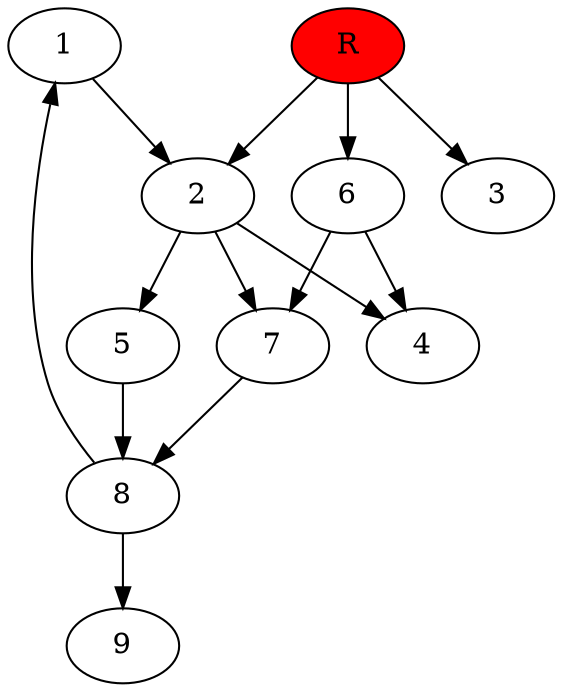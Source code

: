 digraph prb19839 {
	1
	2
	3
	4
	5
	6
	7
	8
	R [fillcolor="#ff0000" style=filled]
	1 -> 2
	2 -> 4
	2 -> 5
	2 -> 7
	5 -> 8
	6 -> 4
	6 -> 7
	7 -> 8
	8 -> 1
	8 -> 9
	R -> 2
	R -> 3
	R -> 6
}
